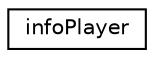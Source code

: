 digraph "Graphical Class Hierarchy"
{
 // LATEX_PDF_SIZE
  edge [fontname="Helvetica",fontsize="10",labelfontname="Helvetica",labelfontsize="10"];
  node [fontname="Helvetica",fontsize="10",shape=record];
  rankdir="LR";
  Node0 [label="infoPlayer",height=0.2,width=0.4,color="black", fillcolor="white", style="filled",URL="$structinfoPlayer.html",tooltip=" "];
}
